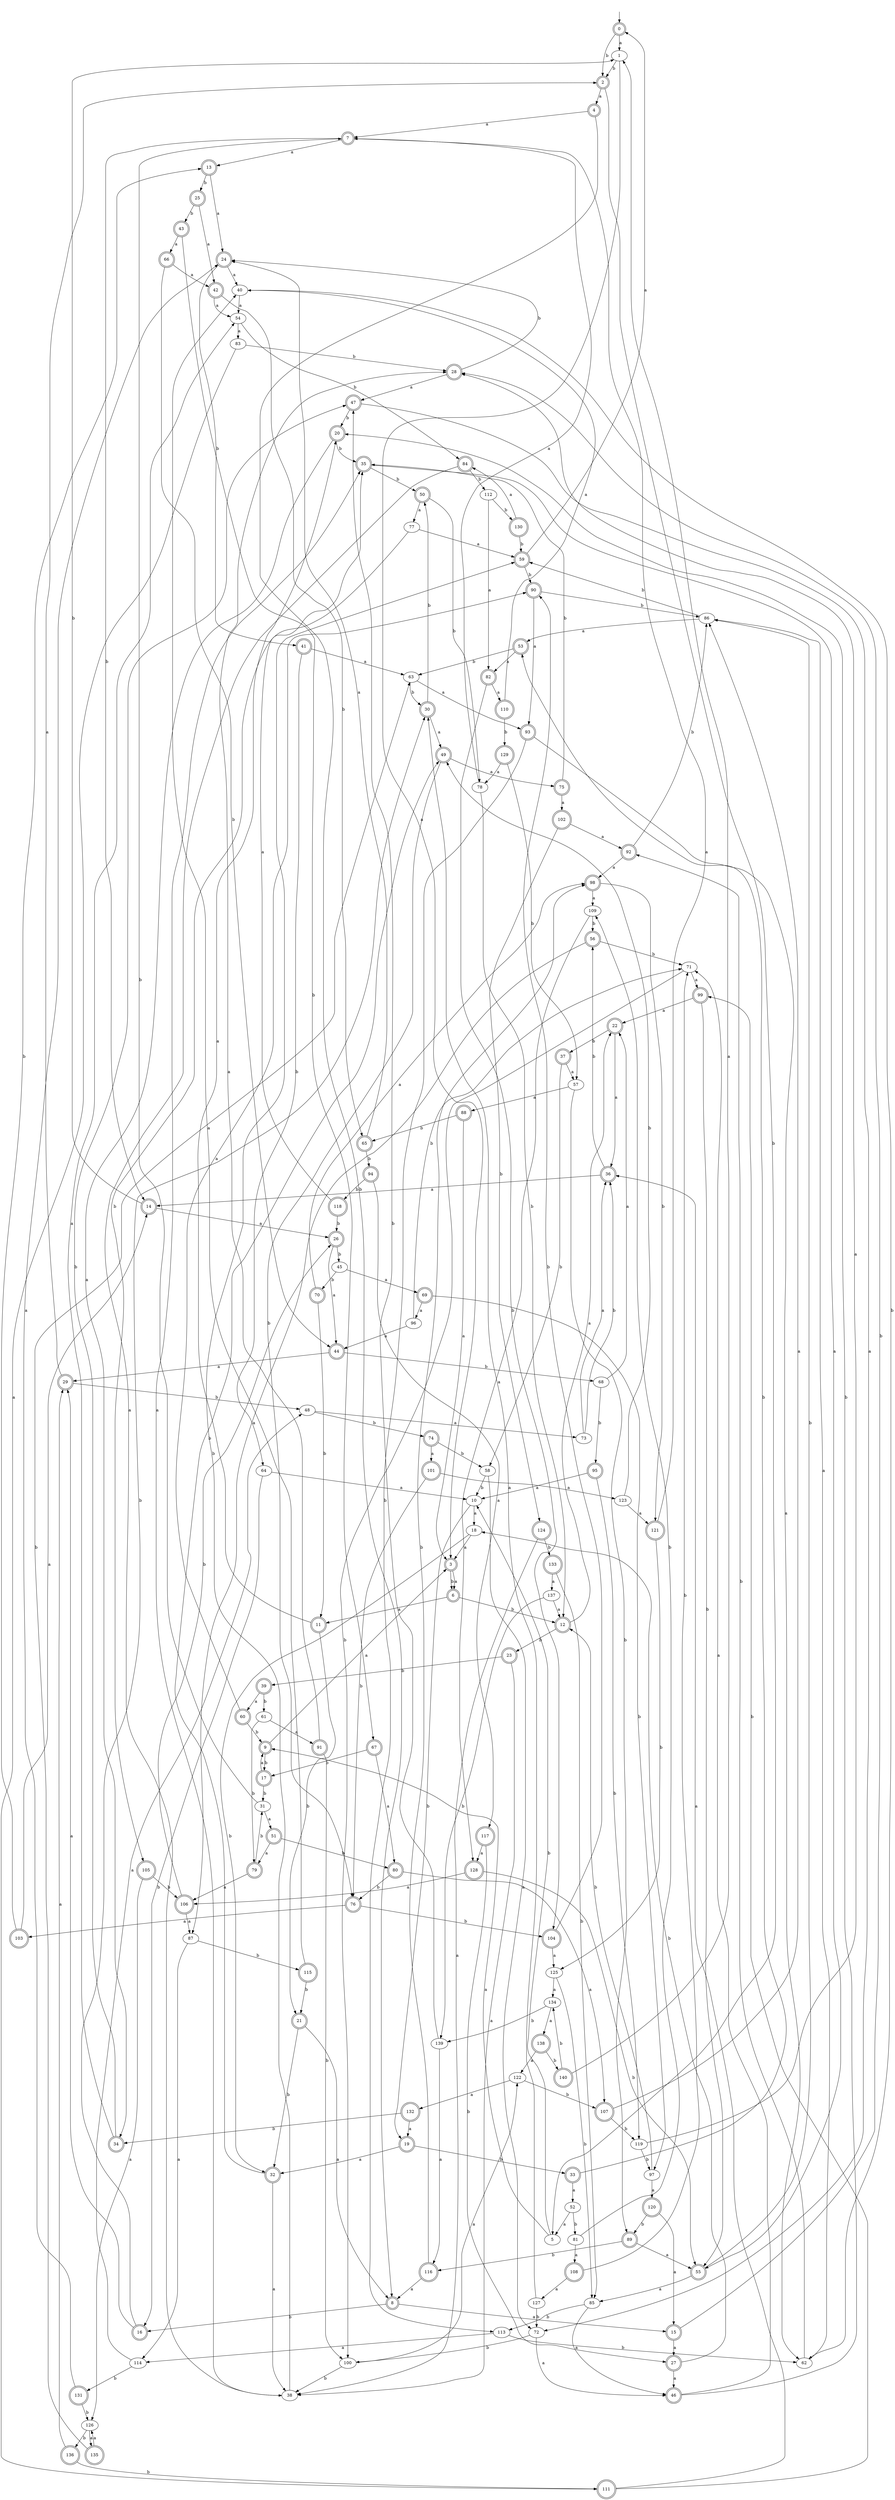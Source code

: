 digraph RandomDFA {
  __start0 [label="", shape=none];
  __start0 -> 0 [label=""];
  0 [shape=circle] [shape=doublecircle]
  0 -> 1 [label="a"]
  0 -> 2 [label="b"]
  1
  1 -> 3 [label="a"]
  1 -> 2 [label="b"]
  2 [shape=doublecircle]
  2 -> 4 [label="a"]
  2 -> 5 [label="b"]
  3 [shape=doublecircle]
  3 -> 6 [label="a"]
  3 -> 6 [label="b"]
  4 [shape=doublecircle]
  4 -> 7 [label="a"]
  4 -> 8 [label="b"]
  5
  5 -> 9 [label="a"]
  5 -> 10 [label="b"]
  6 [shape=doublecircle]
  6 -> 11 [label="a"]
  6 -> 12 [label="b"]
  7 [shape=doublecircle]
  7 -> 13 [label="a"]
  7 -> 14 [label="b"]
  8 [shape=doublecircle]
  8 -> 15 [label="a"]
  8 -> 16 [label="b"]
  9 [shape=doublecircle]
  9 -> 3 [label="a"]
  9 -> 17 [label="b"]
  10
  10 -> 18 [label="a"]
  10 -> 19 [label="b"]
  11 [shape=doublecircle]
  11 -> 20 [label="a"]
  11 -> 21 [label="b"]
  12 [shape=doublecircle]
  12 -> 22 [label="a"]
  12 -> 23 [label="b"]
  13 [shape=doublecircle]
  13 -> 24 [label="a"]
  13 -> 25 [label="b"]
  14 [shape=doublecircle]
  14 -> 26 [label="a"]
  14 -> 1 [label="b"]
  15 [shape=doublecircle]
  15 -> 27 [label="a"]
  15 -> 28 [label="b"]
  16 [shape=doublecircle]
  16 -> 29 [label="a"]
  16 -> 30 [label="b"]
  17 [shape=doublecircle]
  17 -> 9 [label="a"]
  17 -> 31 [label="b"]
  18
  18 -> 3 [label="a"]
  18 -> 32 [label="b"]
  19 [shape=doublecircle]
  19 -> 32 [label="a"]
  19 -> 33 [label="b"]
  20 [shape=doublecircle]
  20 -> 34 [label="a"]
  20 -> 35 [label="b"]
  21 [shape=doublecircle]
  21 -> 8 [label="a"]
  21 -> 32 [label="b"]
  22 [shape=doublecircle]
  22 -> 36 [label="a"]
  22 -> 37 [label="b"]
  23 [shape=doublecircle]
  23 -> 38 [label="a"]
  23 -> 39 [label="b"]
  24 [shape=doublecircle]
  24 -> 40 [label="a"]
  24 -> 41 [label="b"]
  25 [shape=doublecircle]
  25 -> 42 [label="a"]
  25 -> 43 [label="b"]
  26 [shape=doublecircle]
  26 -> 44 [label="a"]
  26 -> 45 [label="b"]
  27 [shape=doublecircle]
  27 -> 46 [label="a"]
  27 -> 18 [label="b"]
  28 [shape=doublecircle]
  28 -> 47 [label="a"]
  28 -> 24 [label="b"]
  29 [shape=doublecircle]
  29 -> 2 [label="a"]
  29 -> 48 [label="b"]
  30 [shape=doublecircle]
  30 -> 49 [label="a"]
  30 -> 50 [label="b"]
  31
  31 -> 51 [label="a"]
  31 -> 7 [label="b"]
  32 [shape=doublecircle]
  32 -> 38 [label="a"]
  32 -> 49 [label="b"]
  33 [shape=doublecircle]
  33 -> 52 [label="a"]
  33 -> 53 [label="b"]
  34 [shape=doublecircle]
  34 -> 54 [label="a"]
  34 -> 47 [label="b"]
  35 [shape=doublecircle]
  35 -> 55 [label="a"]
  35 -> 50 [label="b"]
  36 [shape=doublecircle]
  36 -> 14 [label="a"]
  36 -> 56 [label="b"]
  37 [shape=doublecircle]
  37 -> 57 [label="a"]
  37 -> 58 [label="b"]
  38
  38 -> 35 [label="a"]
  38 -> 59 [label="b"]
  39 [shape=doublecircle]
  39 -> 60 [label="a"]
  39 -> 61 [label="b"]
  40
  40 -> 54 [label="a"]
  40 -> 62 [label="b"]
  41 [shape=doublecircle]
  41 -> 63 [label="a"]
  41 -> 64 [label="b"]
  42 [shape=doublecircle]
  42 -> 54 [label="a"]
  42 -> 65 [label="b"]
  43 [shape=doublecircle]
  43 -> 66 [label="a"]
  43 -> 67 [label="b"]
  44 [shape=doublecircle]
  44 -> 29 [label="a"]
  44 -> 68 [label="b"]
  45
  45 -> 69 [label="a"]
  45 -> 70 [label="b"]
  46 [shape=doublecircle]
  46 -> 71 [label="a"]
  46 -> 20 [label="b"]
  47 [shape=doublecircle]
  47 -> 72 [label="a"]
  47 -> 20 [label="b"]
  48
  48 -> 73 [label="a"]
  48 -> 74 [label="b"]
  49 [shape=doublecircle]
  49 -> 75 [label="a"]
  49 -> 76 [label="b"]
  50 [shape=doublecircle]
  50 -> 77 [label="a"]
  50 -> 78 [label="b"]
  51 [shape=doublecircle]
  51 -> 79 [label="a"]
  51 -> 80 [label="b"]
  52
  52 -> 5 [label="a"]
  52 -> 81 [label="b"]
  53 [shape=doublecircle]
  53 -> 82 [label="a"]
  53 -> 63 [label="b"]
  54
  54 -> 83 [label="a"]
  54 -> 84 [label="b"]
  55 [shape=doublecircle]
  55 -> 85 [label="a"]
  55 -> 86 [label="b"]
  56 [shape=doublecircle]
  56 -> 87 [label="a"]
  56 -> 71 [label="b"]
  57
  57 -> 88 [label="a"]
  57 -> 89 [label="b"]
  58
  58 -> 72 [label="a"]
  58 -> 10 [label="b"]
  59 [shape=doublecircle]
  59 -> 0 [label="a"]
  59 -> 90 [label="b"]
  60 [shape=doublecircle]
  60 -> 90 [label="a"]
  60 -> 9 [label="b"]
  61
  61 -> 91 [label="a"]
  61 -> 79 [label="b"]
  62
  62 -> 86 [label="a"]
  62 -> 92 [label="b"]
  63
  63 -> 93 [label="a"]
  63 -> 30 [label="b"]
  64
  64 -> 10 [label="a"]
  64 -> 16 [label="b"]
  65 [shape=doublecircle]
  65 -> 24 [label="a"]
  65 -> 94 [label="b"]
  66 [shape=doublecircle]
  66 -> 42 [label="a"]
  66 -> 44 [label="b"]
  67 [shape=doublecircle]
  67 -> 80 [label="a"]
  67 -> 17 [label="b"]
  68
  68 -> 22 [label="a"]
  68 -> 95 [label="b"]
  69 [shape=doublecircle]
  69 -> 96 [label="a"]
  69 -> 97 [label="b"]
  70 [shape=doublecircle]
  70 -> 98 [label="a"]
  70 -> 11 [label="b"]
  71
  71 -> 99 [label="a"]
  71 -> 100 [label="b"]
  72
  72 -> 46 [label="a"]
  72 -> 100 [label="b"]
  73
  73 -> 36 [label="a"]
  73 -> 36 [label="b"]
  74 [shape=doublecircle]
  74 -> 101 [label="a"]
  74 -> 58 [label="b"]
  75 [shape=doublecircle]
  75 -> 102 [label="a"]
  75 -> 35 [label="b"]
  76 [shape=doublecircle]
  76 -> 103 [label="a"]
  76 -> 104 [label="b"]
  77
  77 -> 59 [label="a"]
  77 -> 105 [label="b"]
  78
  78 -> 7 [label="a"]
  78 -> 12 [label="b"]
  79 [shape=doublecircle]
  79 -> 106 [label="a"]
  79 -> 31 [label="b"]
  80 [shape=doublecircle]
  80 -> 107 [label="a"]
  80 -> 76 [label="b"]
  81
  81 -> 108 [label="a"]
  81 -> 109 [label="b"]
  82 [shape=doublecircle]
  82 -> 110 [label="a"]
  82 -> 104 [label="b"]
  83
  83 -> 111 [label="a"]
  83 -> 28 [label="b"]
  84 [shape=doublecircle]
  84 -> 38 [label="a"]
  84 -> 112 [label="b"]
  85
  85 -> 46 [label="a"]
  85 -> 113 [label="b"]
  86
  86 -> 53 [label="a"]
  86 -> 59 [label="b"]
  87
  87 -> 114 [label="a"]
  87 -> 115 [label="b"]
  88 [shape=doublecircle]
  88 -> 3 [label="a"]
  88 -> 65 [label="b"]
  89 [shape=doublecircle]
  89 -> 55 [label="a"]
  89 -> 116 [label="b"]
  90 [shape=doublecircle]
  90 -> 93 [label="a"]
  90 -> 86 [label="b"]
  91 [shape=doublecircle]
  91 -> 28 [label="a"]
  91 -> 100 [label="b"]
  92 [shape=doublecircle]
  92 -> 98 [label="a"]
  92 -> 86 [label="b"]
  93 [shape=doublecircle]
  93 -> 62 [label="a"]
  93 -> 113 [label="b"]
  94 [shape=doublecircle]
  94 -> 117 [label="a"]
  94 -> 118 [label="b"]
  95 [shape=doublecircle]
  95 -> 10 [label="a"]
  95 -> 119 [label="b"]
  96
  96 -> 44 [label="a"]
  96 -> 71 [label="b"]
  97
  97 -> 120 [label="a"]
  97 -> 12 [label="b"]
  98 [shape=doublecircle]
  98 -> 109 [label="a"]
  98 -> 121 [label="b"]
  99 [shape=doublecircle]
  99 -> 22 [label="a"]
  99 -> 55 [label="b"]
  100
  100 -> 122 [label="a"]
  100 -> 38 [label="b"]
  101 [shape=doublecircle]
  101 -> 123 [label="a"]
  101 -> 76 [label="b"]
  102 [shape=doublecircle]
  102 -> 92 [label="a"]
  102 -> 124 [label="b"]
  103 [shape=doublecircle]
  103 -> 14 [label="a"]
  103 -> 13 [label="b"]
  104 [shape=doublecircle]
  104 -> 125 [label="a"]
  104 -> 90 [label="b"]
  105 [shape=doublecircle]
  105 -> 126 [label="a"]
  105 -> 106 [label="b"]
  106 [shape=doublecircle]
  106 -> 87 [label="a"]
  106 -> 26 [label="b"]
  107 [shape=doublecircle]
  107 -> 86 [label="a"]
  107 -> 119 [label="b"]
  108 [shape=doublecircle]
  108 -> 127 [label="a"]
  108 -> 71 [label="b"]
  109
  109 -> 128 [label="a"]
  109 -> 56 [label="b"]
  110 [shape=doublecircle]
  110 -> 40 [label="a"]
  110 -> 129 [label="b"]
  111 [shape=doublecircle]
  111 -> 36 [label="a"]
  111 -> 99 [label="b"]
  112
  112 -> 82 [label="a"]
  112 -> 130 [label="b"]
  113
  113 -> 114 [label="a"]
  113 -> 62 [label="b"]
  114
  114 -> 48 [label="a"]
  114 -> 131 [label="b"]
  115 [shape=doublecircle]
  115 -> 40 [label="a"]
  115 -> 21 [label="b"]
  116 [shape=doublecircle]
  116 -> 8 [label="a"]
  116 -> 98 [label="b"]
  117 [shape=doublecircle]
  117 -> 128 [label="a"]
  117 -> 27 [label="b"]
  118 [shape=doublecircle]
  118 -> 35 [label="a"]
  118 -> 26 [label="b"]
  119
  119 -> 28 [label="a"]
  119 -> 97 [label="b"]
  120 [shape=doublecircle]
  120 -> 15 [label="a"]
  120 -> 89 [label="b"]
  121 [shape=doublecircle]
  121 -> 7 [label="a"]
  121 -> 125 [label="b"]
  122
  122 -> 132 [label="a"]
  122 -> 107 [label="b"]
  123
  123 -> 121 [label="a"]
  123 -> 49 [label="b"]
  124 [shape=doublecircle]
  124 -> 38 [label="a"]
  124 -> 133 [label="b"]
  125
  125 -> 134 [label="a"]
  125 -> 85 [label="b"]
  126
  126 -> 135 [label="a"]
  126 -> 136 [label="b"]
  127
  127 -> 30 [label="a"]
  127 -> 72 [label="b"]
  128 [shape=doublecircle]
  128 -> 106 [label="a"]
  128 -> 55 [label="b"]
  129 [shape=doublecircle]
  129 -> 78 [label="a"]
  129 -> 57 [label="b"]
  130 [shape=doublecircle]
  130 -> 84 [label="a"]
  130 -> 59 [label="b"]
  131 [shape=doublecircle]
  131 -> 24 [label="a"]
  131 -> 126 [label="b"]
  132 [shape=doublecircle]
  132 -> 19 [label="a"]
  132 -> 34 [label="b"]
  133 [shape=doublecircle]
  133 -> 137 [label="a"]
  133 -> 85 [label="b"]
  134
  134 -> 138 [label="a"]
  134 -> 139 [label="b"]
  135 [shape=doublecircle]
  135 -> 126 [label="a"]
  135 -> 63 [label="b"]
  136 [shape=doublecircle]
  136 -> 29 [label="a"]
  136 -> 111 [label="b"]
  137
  137 -> 12 [label="a"]
  137 -> 139 [label="b"]
  138 [shape=doublecircle]
  138 -> 122 [label="a"]
  138 -> 140 [label="b"]
  139
  139 -> 116 [label="a"]
  139 -> 47 [label="b"]
  140 [shape=doublecircle]
  140 -> 1 [label="a"]
  140 -> 134 [label="b"]
}

